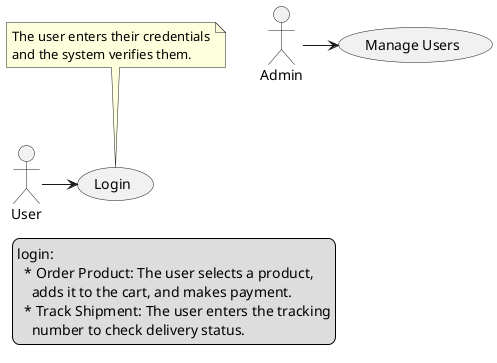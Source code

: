 


@startuml
actor User
actor Admin

usecase "Login" as UC1
usecase "Manage Users" as UC2

User -> UC1
Admin -> UC2

note top of UC1
  The user enters their credentials
  and the system verifies them.
end note

legend left
login:
  * Order Product: The user selects a product,
    adds it to the cart, and makes payment.
  * Track Shipment: The user enters the tracking
    number to check delivery status.
end legend

@enduml
